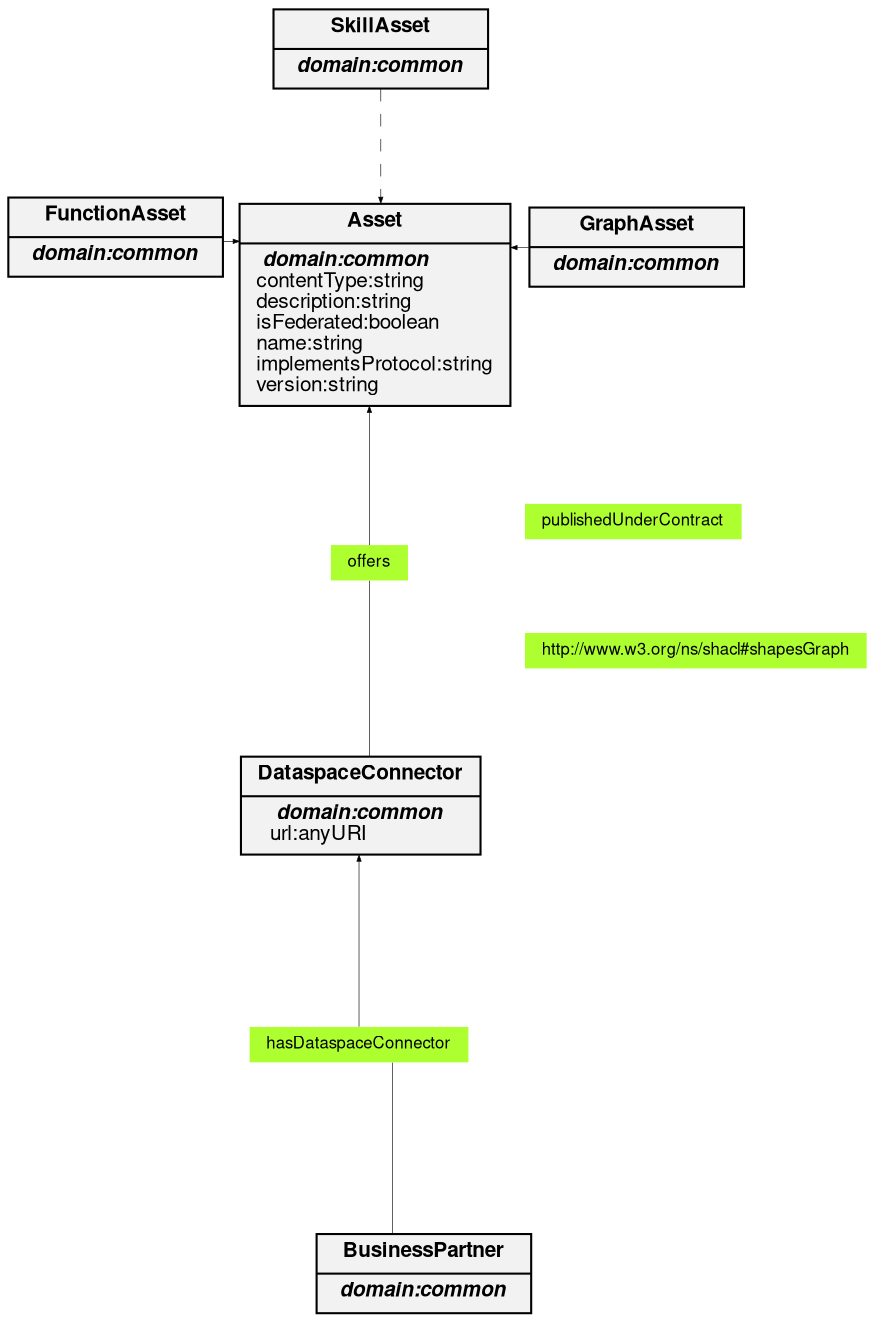 digraph common_ontology {
	graph [fontname="Helvetica,Arial,sans-serif" fontsize=10 layout=neato overlap=scalexy splines=ortho]
	node [fillcolor=gray95 fontname="Helvetica,Arial,sans-serif" fontsize=10 shape=record]
	edge [arrowsize=0.3 fontname="Helvetica,Arial,sans-serif" fontsize=10 penwidth=0.3]
	Asset [label=<{<b>Asset</b> | <i><b> domain:common</b></i> <br align="left"/>contentType:string<br align="left"/>description:string<br align="left"/>isFederated:boolean<br align="left"/>name:string<br align="left"/>implementsProtocol:string<br align="left"/>version:string<br align="left"/>}> style=filled]
	BusinessPartner [label=<{<b>BusinessPartner</b> | <i><b> domain:common</b></i> <br align="left"/>}> style=filled]
	DataspaceConnector [label=<{<b>DataspaceConnector</b> | <i><b> domain:common</b></i> <br align="left"/>url:anyURI<br align="left"/>}> style=filled]
	FunctionAsset [label=<{<b>FunctionAsset</b> | <i><b> domain:common</b></i> <br align="left"/>}> style=filled]
	GraphAsset [label=<{<b>GraphAsset</b> | <i><b> domain:common</b></i> <br align="left"/>}> style=filled]
	SkillAsset [label=<{<b>SkillAsset</b> | <i><b> domain:common</b></i> <br align="left"/>}> style=filled]
	hasDataspaceConnector [label=hasDataspaceConnector fillcolor=greenyellow fontsize=8 height=0 shape=plaintext style=filled width=0]
	offers [label=offers fillcolor=greenyellow fontsize=8 height=0 shape=plaintext style=filled width=0]
	publishedUnderContract [label=publishedUnderContract fillcolor=greenyellow fontsize=8 height=0 shape=plaintext style=filled width=0]
	"http://www.w3.org/ns/shacl#shapesGraph" [label="http://www.w3.org/ns/shacl#shapesGraph" fillcolor=greenyellow fontsize=8 height=0 shape=plaintext style=filled width=0]
	BusinessPartner -> hasDataspaceConnector [arrowhead=none]
	hasDataspaceConnector -> DataspaceConnector
	DataspaceConnector -> offers [arrowhead=none]
	offers -> Asset
	FunctionAsset -> Asset [style=dashed]
	GraphAsset -> Asset [style=dashed]
	SkillAsset -> Asset [style=dashed]
}
